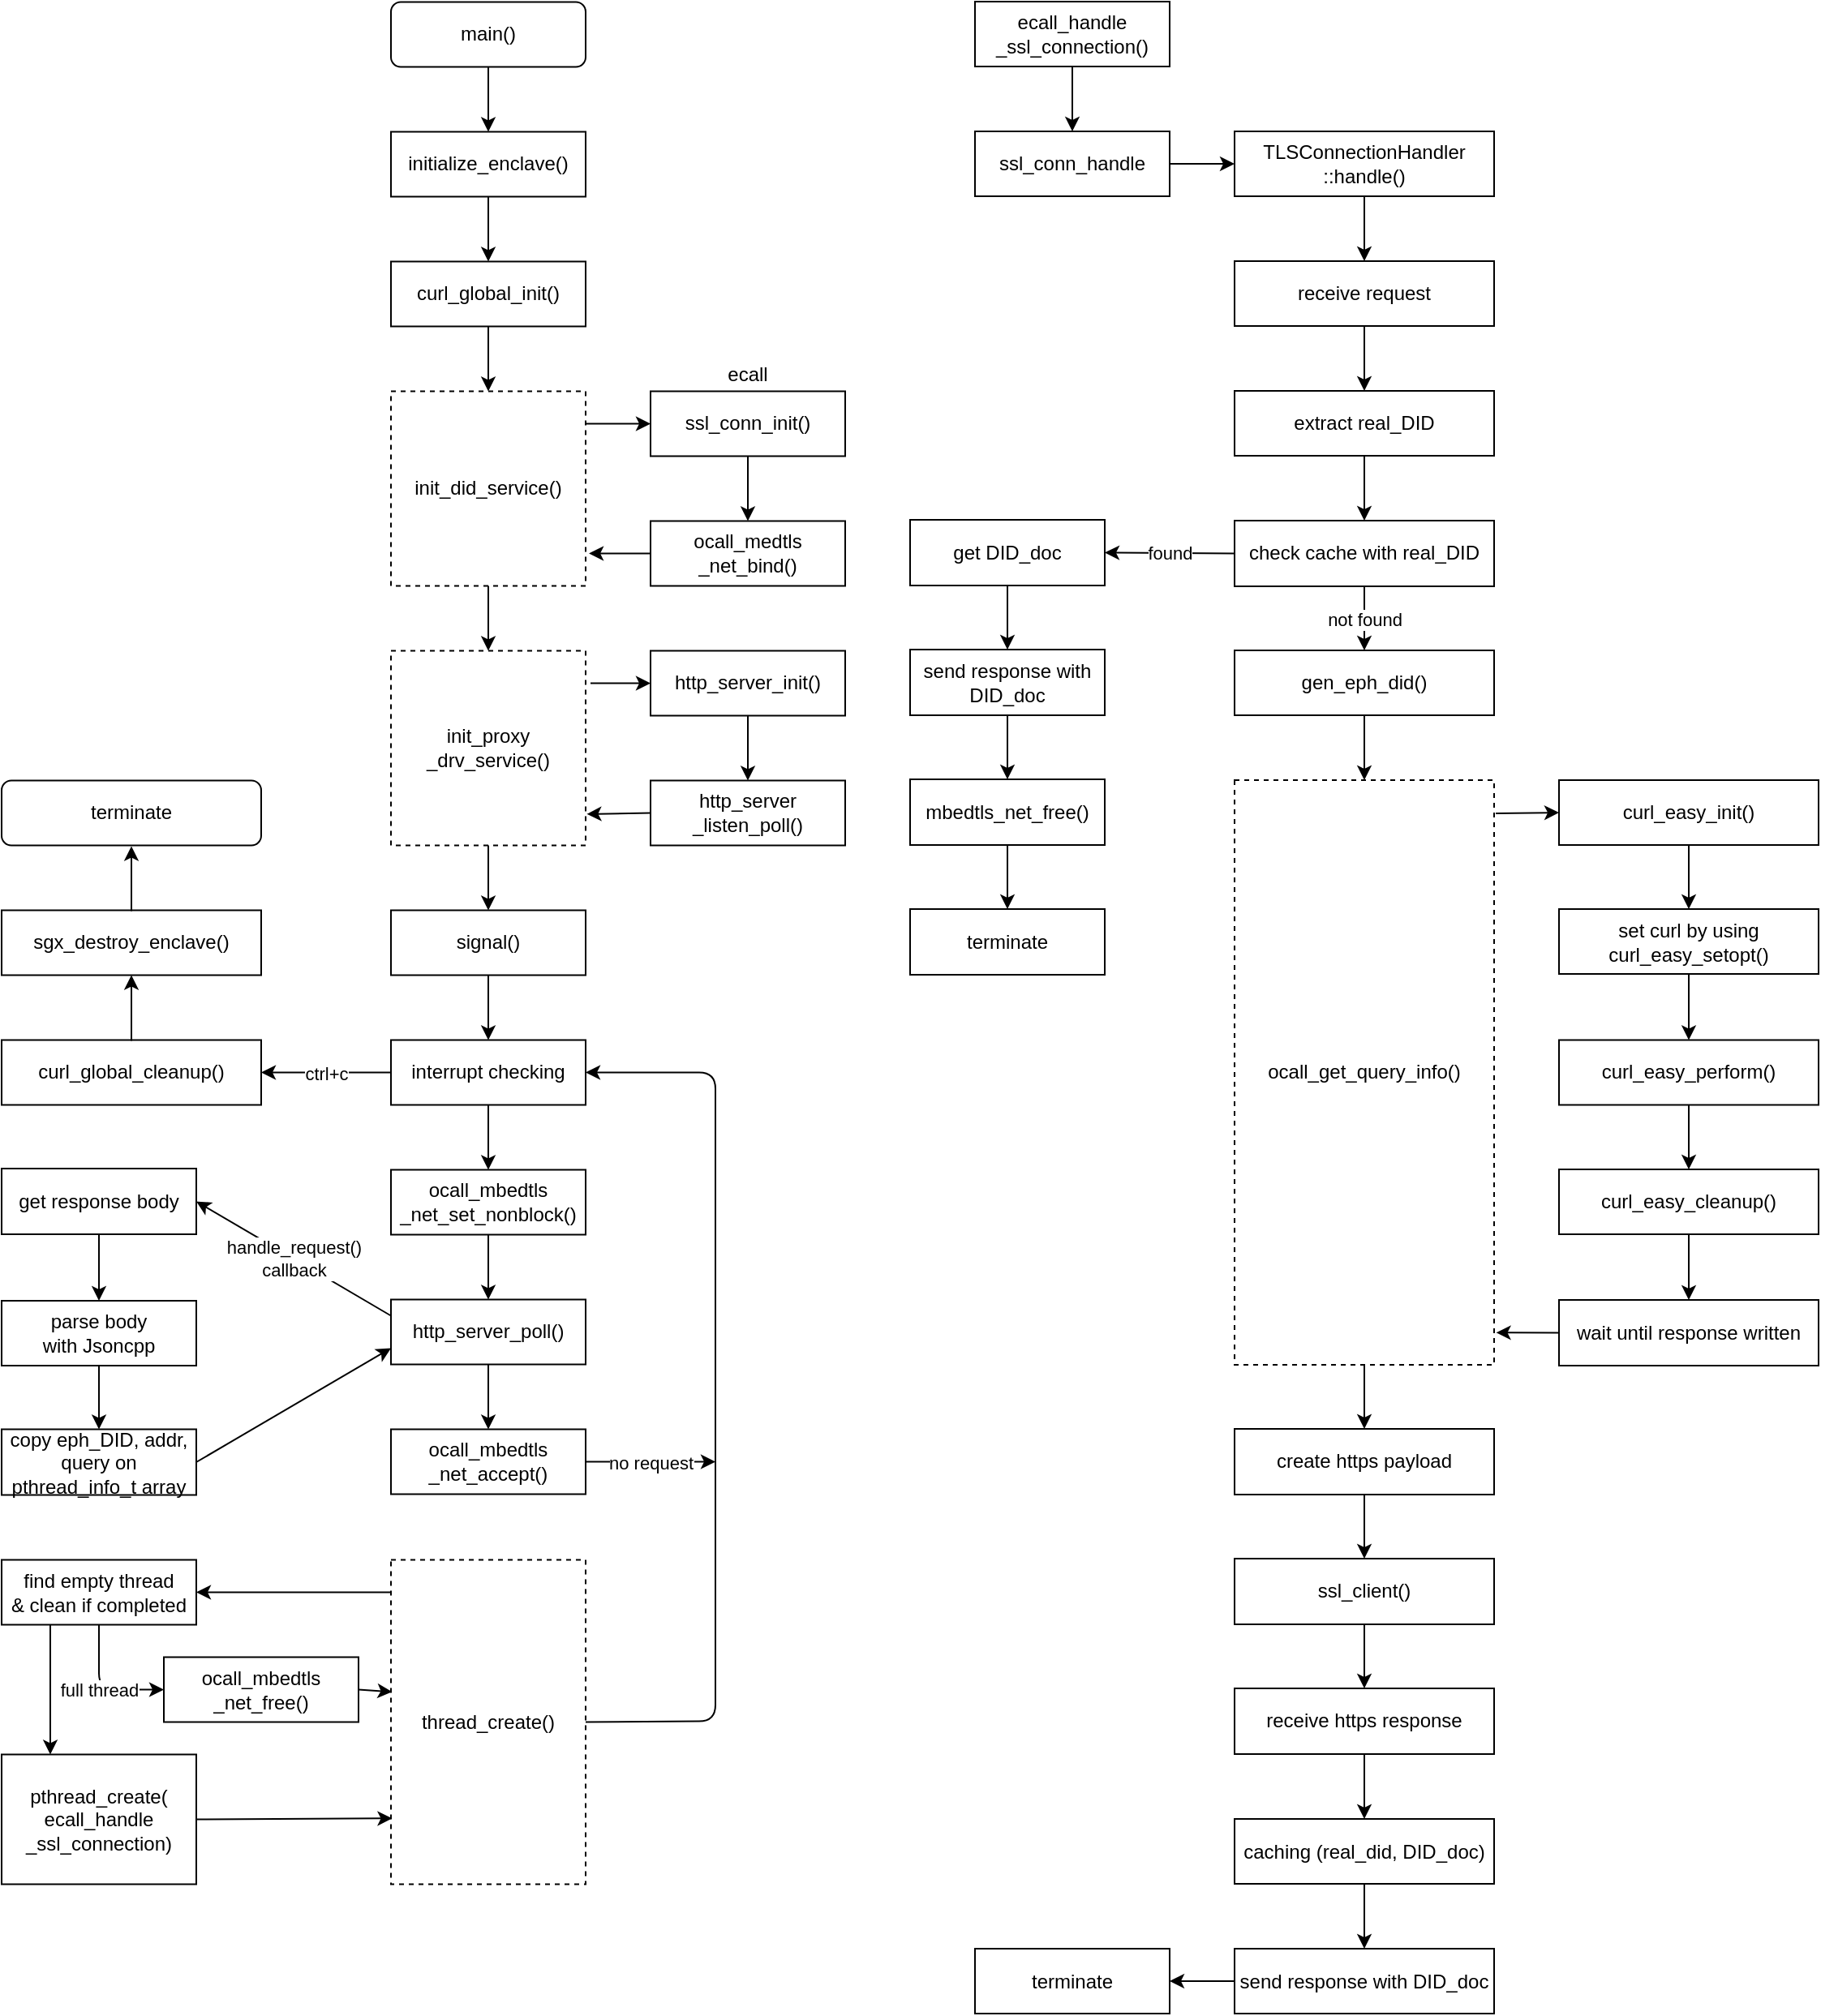 <mxfile version="14.5.3" type="device"><diagram id="iFNQ0Xpr3Aoo8K6BGJwh" name="Page-1"><mxGraphModel dx="2062" dy="1155" grid="1" gridSize="10" guides="1" tooltips="1" connect="1" arrows="1" fold="1" page="1" pageScale="1" pageWidth="2000" pageHeight="2000" math="0" shadow="0"><root><mxCell id="0"/><mxCell id="1" parent="0"/><mxCell id="XzhBy-DGSdKF2orjuRiI-1" value="main()" style="rounded=1;whiteSpace=wrap;html=1;" vertex="1" parent="1"><mxGeometry x="280" y="80.25" width="120" height="40" as="geometry"/></mxCell><mxCell id="XzhBy-DGSdKF2orjuRiI-2" value="initialize_enclave()" style="rounded=0;whiteSpace=wrap;html=1;" vertex="1" parent="1"><mxGeometry x="280" y="160.25" width="120" height="40" as="geometry"/></mxCell><mxCell id="XzhBy-DGSdKF2orjuRiI-3" value="curl_global_init()" style="rounded=0;whiteSpace=wrap;html=1;" vertex="1" parent="1"><mxGeometry x="280" y="240.25" width="120" height="40" as="geometry"/></mxCell><mxCell id="XzhBy-DGSdKF2orjuRiI-4" value="init_did_service()" style="rounded=0;whiteSpace=wrap;html=1;dashed=1;" vertex="1" parent="1"><mxGeometry x="280" y="320.25" width="120" height="120" as="geometry"/></mxCell><mxCell id="XzhBy-DGSdKF2orjuRiI-5" value="init_proxy&lt;br&gt;_drv_service()" style="rounded=0;whiteSpace=wrap;html=1;dashed=1;" vertex="1" parent="1"><mxGeometry x="280" y="480.25" width="120" height="120" as="geometry"/></mxCell><mxCell id="XzhBy-DGSdKF2orjuRiI-6" value="ssl_conn_init()" style="rounded=0;whiteSpace=wrap;html=1;" vertex="1" parent="1"><mxGeometry x="440" y="320.25" width="120" height="40" as="geometry"/></mxCell><mxCell id="XzhBy-DGSdKF2orjuRiI-7" value="ocall_medtls&lt;br&gt;_net_bind()" style="rounded=0;whiteSpace=wrap;html=1;" vertex="1" parent="1"><mxGeometry x="440" y="400.25" width="120" height="40" as="geometry"/></mxCell><mxCell id="XzhBy-DGSdKF2orjuRiI-8" style="edgeStyle=orthogonalEdgeStyle;rounded=0;orthogonalLoop=1;jettySize=auto;html=1;exitX=0.5;exitY=1;exitDx=0;exitDy=0;" edge="1" parent="1" source="XzhBy-DGSdKF2orjuRiI-7" target="XzhBy-DGSdKF2orjuRiI-7"><mxGeometry relative="1" as="geometry"/></mxCell><mxCell id="XzhBy-DGSdKF2orjuRiI-9" value="" style="endArrow=classic;html=1;exitX=0.5;exitY=1;exitDx=0;exitDy=0;entryX=0.5;entryY=0;entryDx=0;entryDy=0;" edge="1" parent="1" source="XzhBy-DGSdKF2orjuRiI-1" target="XzhBy-DGSdKF2orjuRiI-2"><mxGeometry width="50" height="50" relative="1" as="geometry"><mxPoint x="740" y="480.25" as="sourcePoint"/><mxPoint x="790" y="430.25" as="targetPoint"/></mxGeometry></mxCell><mxCell id="XzhBy-DGSdKF2orjuRiI-10" value="" style="endArrow=classic;html=1;exitX=0.5;exitY=1;exitDx=0;exitDy=0;" edge="1" parent="1" source="XzhBy-DGSdKF2orjuRiI-2" target="XzhBy-DGSdKF2orjuRiI-3"><mxGeometry width="50" height="50" relative="1" as="geometry"><mxPoint x="740" y="480.25" as="sourcePoint"/><mxPoint x="790" y="430.25" as="targetPoint"/></mxGeometry></mxCell><mxCell id="XzhBy-DGSdKF2orjuRiI-11" value="" style="endArrow=classic;html=1;exitX=0.5;exitY=1;exitDx=0;exitDy=0;entryX=0.5;entryY=0;entryDx=0;entryDy=0;" edge="1" parent="1" source="XzhBy-DGSdKF2orjuRiI-3" target="XzhBy-DGSdKF2orjuRiI-4"><mxGeometry width="50" height="50" relative="1" as="geometry"><mxPoint x="740" y="480.25" as="sourcePoint"/><mxPoint x="790" y="430.25" as="targetPoint"/></mxGeometry></mxCell><mxCell id="XzhBy-DGSdKF2orjuRiI-12" value="" style="endArrow=classic;html=1;entryX=0;entryY=0.5;entryDx=0;entryDy=0;" edge="1" parent="1" target="XzhBy-DGSdKF2orjuRiI-6"><mxGeometry width="50" height="50" relative="1" as="geometry"><mxPoint x="400" y="340.25" as="sourcePoint"/><mxPoint x="790" y="430.25" as="targetPoint"/></mxGeometry></mxCell><mxCell id="XzhBy-DGSdKF2orjuRiI-13" value="" style="endArrow=classic;html=1;exitX=0.5;exitY=1;exitDx=0;exitDy=0;entryX=0.5;entryY=0;entryDx=0;entryDy=0;" edge="1" parent="1" source="XzhBy-DGSdKF2orjuRiI-6" target="XzhBy-DGSdKF2orjuRiI-7"><mxGeometry width="50" height="50" relative="1" as="geometry"><mxPoint x="700" y="480.25" as="sourcePoint"/><mxPoint x="750" y="430.25" as="targetPoint"/></mxGeometry></mxCell><mxCell id="XzhBy-DGSdKF2orjuRiI-14" value="" style="endArrow=classic;html=1;exitX=0;exitY=0.5;exitDx=0;exitDy=0;entryX=1.017;entryY=0.833;entryDx=0;entryDy=0;entryPerimeter=0;" edge="1" parent="1" source="XzhBy-DGSdKF2orjuRiI-7" target="XzhBy-DGSdKF2orjuRiI-4"><mxGeometry width="50" height="50" relative="1" as="geometry"><mxPoint x="470" y="510.25" as="sourcePoint"/><mxPoint x="420" y="420.25" as="targetPoint"/></mxGeometry></mxCell><mxCell id="XzhBy-DGSdKF2orjuRiI-15" value="" style="endArrow=classic;html=1;exitX=0.5;exitY=1;exitDx=0;exitDy=0;entryX=0.5;entryY=0;entryDx=0;entryDy=0;" edge="1" parent="1" source="XzhBy-DGSdKF2orjuRiI-4" target="XzhBy-DGSdKF2orjuRiI-5"><mxGeometry width="50" height="50" relative="1" as="geometry"><mxPoint x="740" y="480.25" as="sourcePoint"/><mxPoint x="790" y="430.25" as="targetPoint"/></mxGeometry></mxCell><mxCell id="XzhBy-DGSdKF2orjuRiI-16" value="http_server_init()" style="rounded=0;whiteSpace=wrap;html=1;" vertex="1" parent="1"><mxGeometry x="440" y="480.25" width="120" height="40" as="geometry"/></mxCell><mxCell id="XzhBy-DGSdKF2orjuRiI-17" value="http_server&lt;br&gt;_listen_poll()" style="rounded=0;whiteSpace=wrap;html=1;" vertex="1" parent="1"><mxGeometry x="440" y="560.25" width="120" height="40" as="geometry"/></mxCell><mxCell id="XzhBy-DGSdKF2orjuRiI-18" value="" style="endArrow=classic;html=1;entryX=0;entryY=0.5;entryDx=0;entryDy=0;" edge="1" parent="1" target="XzhBy-DGSdKF2orjuRiI-16"><mxGeometry width="50" height="50" relative="1" as="geometry"><mxPoint x="403" y="500.25" as="sourcePoint"/><mxPoint x="790" y="590.25" as="targetPoint"/></mxGeometry></mxCell><mxCell id="XzhBy-DGSdKF2orjuRiI-19" value="" style="endArrow=classic;html=1;exitX=0;exitY=0.5;exitDx=0;exitDy=0;entryX=1.006;entryY=0.839;entryDx=0;entryDy=0;entryPerimeter=0;" edge="1" parent="1" source="XzhBy-DGSdKF2orjuRiI-17" target="XzhBy-DGSdKF2orjuRiI-5"><mxGeometry width="50" height="50" relative="1" as="geometry"><mxPoint x="740" y="640.25" as="sourcePoint"/><mxPoint x="790" y="590.25" as="targetPoint"/></mxGeometry></mxCell><mxCell id="XzhBy-DGSdKF2orjuRiI-20" value="" style="endArrow=classic;html=1;exitX=0.5;exitY=1;exitDx=0;exitDy=0;entryX=0.5;entryY=0;entryDx=0;entryDy=0;" edge="1" parent="1" source="XzhBy-DGSdKF2orjuRiI-16" target="XzhBy-DGSdKF2orjuRiI-17"><mxGeometry width="50" height="50" relative="1" as="geometry"><mxPoint x="700" y="640.25" as="sourcePoint"/><mxPoint x="750" y="590.25" as="targetPoint"/></mxGeometry></mxCell><mxCell id="XzhBy-DGSdKF2orjuRiI-21" value="signal()" style="rounded=0;whiteSpace=wrap;html=1;" vertex="1" parent="1"><mxGeometry x="280" y="640.25" width="120" height="40" as="geometry"/></mxCell><mxCell id="XzhBy-DGSdKF2orjuRiI-22" value="" style="endArrow=classic;html=1;exitX=0.5;exitY=1;exitDx=0;exitDy=0;entryX=0.5;entryY=0;entryDx=0;entryDy=0;" edge="1" parent="1" source="XzhBy-DGSdKF2orjuRiI-5" target="XzhBy-DGSdKF2orjuRiI-21"><mxGeometry width="50" height="50" relative="1" as="geometry"><mxPoint x="740" y="980.25" as="sourcePoint"/><mxPoint x="790" y="930.25" as="targetPoint"/></mxGeometry></mxCell><mxCell id="XzhBy-DGSdKF2orjuRiI-23" value="interrupt checking" style="rounded=0;whiteSpace=wrap;html=1;" vertex="1" parent="1"><mxGeometry x="280" y="720.25" width="120" height="40" as="geometry"/></mxCell><mxCell id="XzhBy-DGSdKF2orjuRiI-24" value="ocall_mbedtls&lt;br&gt;_net_set_nonblock()" style="rounded=0;whiteSpace=wrap;html=1;" vertex="1" parent="1"><mxGeometry x="280" y="800.25" width="120" height="40" as="geometry"/></mxCell><mxCell id="XzhBy-DGSdKF2orjuRiI-25" value="http_server_poll()" style="rounded=0;whiteSpace=wrap;html=1;" vertex="1" parent="1"><mxGeometry x="280" y="880.25" width="120" height="40" as="geometry"/></mxCell><mxCell id="XzhBy-DGSdKF2orjuRiI-26" value="ocall_mbedtls&lt;br&gt;_net_accept()" style="rounded=0;whiteSpace=wrap;html=1;" vertex="1" parent="1"><mxGeometry x="280" y="960.25" width="120" height="40" as="geometry"/></mxCell><mxCell id="XzhBy-DGSdKF2orjuRiI-27" value="thread_create()" style="rounded=0;whiteSpace=wrap;html=1;dashed=1;" vertex="1" parent="1"><mxGeometry x="280" y="1040.75" width="120" height="200" as="geometry"/></mxCell><mxCell id="XzhBy-DGSdKF2orjuRiI-28" value="curl_global_cleanup()" style="rounded=0;whiteSpace=wrap;html=1;" vertex="1" parent="1"><mxGeometry x="40" y="720.25" width="160" height="40" as="geometry"/></mxCell><mxCell id="XzhBy-DGSdKF2orjuRiI-29" value="sgx_destroy_enclave()" style="rounded=0;whiteSpace=wrap;html=1;" vertex="1" parent="1"><mxGeometry x="40" y="640.25" width="160" height="40" as="geometry"/></mxCell><mxCell id="XzhBy-DGSdKF2orjuRiI-31" value="terminate" style="rounded=1;whiteSpace=wrap;html=1;" vertex="1" parent="1"><mxGeometry x="40" y="560.25" width="160" height="40" as="geometry"/></mxCell><mxCell id="XzhBy-DGSdKF2orjuRiI-33" value="" style="endArrow=classic;html=1;" edge="1" parent="1" target="XzhBy-DGSdKF2orjuRiI-29"><mxGeometry width="50" height="50" relative="1" as="geometry"><mxPoint x="120" y="720.75" as="sourcePoint"/><mxPoint x="630" y="660.25" as="targetPoint"/></mxGeometry></mxCell><mxCell id="XzhBy-DGSdKF2orjuRiI-34" value="" style="endArrow=classic;html=1;" edge="1" parent="1"><mxGeometry width="50" height="50" relative="1" as="geometry"><mxPoint x="120" y="640.75" as="sourcePoint"/><mxPoint x="120" y="600.75" as="targetPoint"/></mxGeometry></mxCell><mxCell id="XzhBy-DGSdKF2orjuRiI-36" value="" style="endArrow=classic;html=1;exitX=0.5;exitY=1;exitDx=0;exitDy=0;entryX=0.5;entryY=0;entryDx=0;entryDy=0;" edge="1" parent="1" source="XzhBy-DGSdKF2orjuRiI-21" target="XzhBy-DGSdKF2orjuRiI-23"><mxGeometry width="50" height="50" relative="1" as="geometry"><mxPoint x="620" y="790.25" as="sourcePoint"/><mxPoint x="670" y="740.25" as="targetPoint"/></mxGeometry></mxCell><mxCell id="XzhBy-DGSdKF2orjuRiI-38" value="" style="endArrow=classic;html=1;exitX=0.5;exitY=1;exitDx=0;exitDy=0;entryX=0.5;entryY=0;entryDx=0;entryDy=0;" edge="1" parent="1" source="XzhBy-DGSdKF2orjuRiI-23" target="XzhBy-DGSdKF2orjuRiI-24"><mxGeometry width="50" height="50" relative="1" as="geometry"><mxPoint x="580" y="730.25" as="sourcePoint"/><mxPoint x="630" y="680.25" as="targetPoint"/></mxGeometry></mxCell><mxCell id="XzhBy-DGSdKF2orjuRiI-39" value="" style="endArrow=classic;html=1;exitX=0.5;exitY=1;exitDx=0;exitDy=0;" edge="1" parent="1" source="XzhBy-DGSdKF2orjuRiI-24" target="XzhBy-DGSdKF2orjuRiI-25"><mxGeometry width="50" height="50" relative="1" as="geometry"><mxPoint x="580" y="730.25" as="sourcePoint"/><mxPoint x="630" y="680.25" as="targetPoint"/></mxGeometry></mxCell><mxCell id="XzhBy-DGSdKF2orjuRiI-40" value="" style="endArrow=classic;html=1;exitX=0.5;exitY=1;exitDx=0;exitDy=0;" edge="1" parent="1" source="XzhBy-DGSdKF2orjuRiI-25" target="XzhBy-DGSdKF2orjuRiI-26"><mxGeometry width="50" height="50" relative="1" as="geometry"><mxPoint x="580" y="730.25" as="sourcePoint"/><mxPoint x="630" y="680.25" as="targetPoint"/></mxGeometry></mxCell><mxCell id="XzhBy-DGSdKF2orjuRiI-60" value="" style="endArrow=classic;html=1;exitX=0;exitY=0.5;exitDx=0;exitDy=0;entryX=1;entryY=0.5;entryDx=0;entryDy=0;" edge="1" parent="1" source="XzhBy-DGSdKF2orjuRiI-23" target="XzhBy-DGSdKF2orjuRiI-28"><mxGeometry relative="1" as="geometry"><mxPoint x="560" y="700.25" as="sourcePoint"/><mxPoint x="660" y="700.25" as="targetPoint"/></mxGeometry></mxCell><mxCell id="XzhBy-DGSdKF2orjuRiI-61" value="ctrl+c" style="edgeLabel;resizable=0;html=1;align=center;verticalAlign=middle;" connectable="0" vertex="1" parent="XzhBy-DGSdKF2orjuRiI-60"><mxGeometry relative="1" as="geometry"/></mxCell><mxCell id="XzhBy-DGSdKF2orjuRiI-66" value="s" style="endArrow=classic;html=1;exitX=1;exitY=0.5;exitDx=0;exitDy=0;" edge="1" parent="1" source="XzhBy-DGSdKF2orjuRiI-26"><mxGeometry relative="1" as="geometry"><mxPoint x="420" y="990.25" as="sourcePoint"/><mxPoint x="480" y="980.25" as="targetPoint"/><Array as="points"><mxPoint x="440" y="980.25"/></Array></mxGeometry></mxCell><mxCell id="XzhBy-DGSdKF2orjuRiI-67" value="no request" style="edgeLabel;resizable=0;html=1;align=center;verticalAlign=middle;" connectable="0" vertex="1" parent="XzhBy-DGSdKF2orjuRiI-66"><mxGeometry relative="1" as="geometry"/></mxCell><mxCell id="XzhBy-DGSdKF2orjuRiI-70" value="find empty thread&lt;br&gt;&amp;amp; clean if completed" style="rounded=0;whiteSpace=wrap;html=1;" vertex="1" parent="1"><mxGeometry x="40" y="1040.75" width="120" height="40" as="geometry"/></mxCell><mxCell id="XzhBy-DGSdKF2orjuRiI-72" value="pthread_create(&lt;br&gt;ecall_handle&lt;br&gt;_ssl_connection)" style="rounded=0;whiteSpace=wrap;html=1;" vertex="1" parent="1"><mxGeometry x="40" y="1160.75" width="120" height="80" as="geometry"/></mxCell><mxCell id="XzhBy-DGSdKF2orjuRiI-73" value="" style="endArrow=classic;html=1;exitX=1;exitY=0.5;exitDx=0;exitDy=0;entryX=0.006;entryY=0.797;entryDx=0;entryDy=0;entryPerimeter=0;" edge="1" parent="1" source="XzhBy-DGSdKF2orjuRiI-72" target="XzhBy-DGSdKF2orjuRiI-27"><mxGeometry width="50" height="50" relative="1" as="geometry"><mxPoint x="580" y="1080.75" as="sourcePoint"/><mxPoint x="280" y="1200.75" as="targetPoint"/></mxGeometry></mxCell><mxCell id="XzhBy-DGSdKF2orjuRiI-74" value="" style="endArrow=classic;html=1;entryX=0.25;entryY=0;entryDx=0;entryDy=0;exitX=0.25;exitY=1;exitDx=0;exitDy=0;" edge="1" parent="1" source="XzhBy-DGSdKF2orjuRiI-70" target="XzhBy-DGSdKF2orjuRiI-72"><mxGeometry width="50" height="50" relative="1" as="geometry"><mxPoint x="78" y="1100.75" as="sourcePoint"/><mxPoint x="70" y="1110.75" as="targetPoint"/></mxGeometry></mxCell><mxCell id="XzhBy-DGSdKF2orjuRiI-77" style="edgeStyle=orthogonalEdgeStyle;rounded=0;orthogonalLoop=1;jettySize=auto;html=1;exitX=0.5;exitY=1;exitDx=0;exitDy=0;" edge="1" parent="1" source="XzhBy-DGSdKF2orjuRiI-27" target="XzhBy-DGSdKF2orjuRiI-27"><mxGeometry relative="1" as="geometry"/></mxCell><mxCell id="XzhBy-DGSdKF2orjuRiI-78" value="" style="endArrow=classic;html=1;exitX=0;exitY=0.1;exitDx=0;exitDy=0;exitPerimeter=0;entryX=1;entryY=0.5;entryDx=0;entryDy=0;" edge="1" parent="1" source="XzhBy-DGSdKF2orjuRiI-27" target="XzhBy-DGSdKF2orjuRiI-70"><mxGeometry width="50" height="50" relative="1" as="geometry"><mxPoint x="650" y="1030.75" as="sourcePoint"/><mxPoint x="700" y="980.75" as="targetPoint"/></mxGeometry></mxCell><mxCell id="XzhBy-DGSdKF2orjuRiI-81" value="ocall_mbedtls&lt;br&gt;_net_free()" style="rounded=0;whiteSpace=wrap;html=1;" vertex="1" parent="1"><mxGeometry x="140" y="1100.75" width="120" height="40" as="geometry"/></mxCell><mxCell id="XzhBy-DGSdKF2orjuRiI-82" value="" style="endArrow=classic;html=1;exitX=1;exitY=0.5;exitDx=0;exitDy=0;entryX=0.006;entryY=0.407;entryDx=0;entryDy=0;entryPerimeter=0;" edge="1" parent="1" source="XzhBy-DGSdKF2orjuRiI-81" target="XzhBy-DGSdKF2orjuRiI-27"><mxGeometry width="50" height="50" relative="1" as="geometry"><mxPoint x="650" y="1020.75" as="sourcePoint"/><mxPoint x="700" y="970.75" as="targetPoint"/></mxGeometry></mxCell><mxCell id="XzhBy-DGSdKF2orjuRiI-83" value="" style="endArrow=classic;html=1;exitX=0.5;exitY=1;exitDx=0;exitDy=0;entryX=0;entryY=0.5;entryDx=0;entryDy=0;" edge="1" parent="1" source="XzhBy-DGSdKF2orjuRiI-70" target="XzhBy-DGSdKF2orjuRiI-81"><mxGeometry relative="1" as="geometry"><mxPoint x="630" y="990.75" as="sourcePoint"/><mxPoint x="730" y="990.75" as="targetPoint"/><Array as="points"><mxPoint x="100" y="1120.75"/></Array></mxGeometry></mxCell><mxCell id="XzhBy-DGSdKF2orjuRiI-84" value="full thread" style="edgeLabel;resizable=0;html=1;align=center;verticalAlign=middle;" connectable="0" vertex="1" parent="XzhBy-DGSdKF2orjuRiI-83"><mxGeometry relative="1" as="geometry"/></mxCell><mxCell id="XzhBy-DGSdKF2orjuRiI-85" value="" style="endArrow=classic;html=1;exitX=1;exitY=0.5;exitDx=0;exitDy=0;entryX=1;entryY=0.5;entryDx=0;entryDy=0;" edge="1" parent="1" source="XzhBy-DGSdKF2orjuRiI-27" target="XzhBy-DGSdKF2orjuRiI-23"><mxGeometry width="50" height="50" relative="1" as="geometry"><mxPoint x="650" y="850.25" as="sourcePoint"/><mxPoint x="490" y="800.25" as="targetPoint"/><Array as="points"><mxPoint x="480" y="1140.25"/><mxPoint x="480" y="740.25"/></Array></mxGeometry></mxCell><mxCell id="XzhBy-DGSdKF2orjuRiI-86" value="ecall_handle&lt;br&gt;_ssl_connection()" style="rounded=0;whiteSpace=wrap;html=1;" vertex="1" parent="1"><mxGeometry x="640" y="80" width="120" height="40" as="geometry"/></mxCell><mxCell id="XzhBy-DGSdKF2orjuRiI-87" value="ssl_conn_handle" style="rounded=0;whiteSpace=wrap;html=1;" vertex="1" parent="1"><mxGeometry x="640" y="160" width="120" height="40" as="geometry"/></mxCell><mxCell id="XzhBy-DGSdKF2orjuRiI-88" value="ecall" style="text;html=1;strokeColor=none;fillColor=none;align=center;verticalAlign=middle;whiteSpace=wrap;rounded=0;" vertex="1" parent="1"><mxGeometry x="480" y="300.25" width="40" height="20" as="geometry"/></mxCell><mxCell id="XzhBy-DGSdKF2orjuRiI-89" value="TLSConnectionHandler&lt;br&gt;::handle()" style="rounded=0;whiteSpace=wrap;html=1;" vertex="1" parent="1"><mxGeometry x="800" y="160" width="160" height="40" as="geometry"/></mxCell><mxCell id="XzhBy-DGSdKF2orjuRiI-90" value="" style="endArrow=classic;html=1;entryX=0;entryY=0.5;entryDx=0;entryDy=0;exitX=1;exitY=0.5;exitDx=0;exitDy=0;" edge="1" parent="1" source="XzhBy-DGSdKF2orjuRiI-87" target="XzhBy-DGSdKF2orjuRiI-89"><mxGeometry width="50" height="50" relative="1" as="geometry"><mxPoint x="650" y="500" as="sourcePoint"/><mxPoint x="700" y="450" as="targetPoint"/></mxGeometry></mxCell><mxCell id="XzhBy-DGSdKF2orjuRiI-91" value="" style="endArrow=classic;html=1;entryX=0.5;entryY=0;entryDx=0;entryDy=0;exitX=0.5;exitY=1;exitDx=0;exitDy=0;" edge="1" parent="1" source="XzhBy-DGSdKF2orjuRiI-86" target="XzhBy-DGSdKF2orjuRiI-87"><mxGeometry width="50" height="50" relative="1" as="geometry"><mxPoint x="650" y="500" as="sourcePoint"/><mxPoint x="700" y="450" as="targetPoint"/></mxGeometry></mxCell><mxCell id="XzhBy-DGSdKF2orjuRiI-92" value="receive request" style="rounded=0;whiteSpace=wrap;html=1;" vertex="1" parent="1"><mxGeometry x="800" y="240" width="160" height="40" as="geometry"/></mxCell><mxCell id="XzhBy-DGSdKF2orjuRiI-93" value="extract real_DID" style="rounded=0;whiteSpace=wrap;html=1;" vertex="1" parent="1"><mxGeometry x="800" y="320" width="160" height="40" as="geometry"/></mxCell><mxCell id="XzhBy-DGSdKF2orjuRiI-94" value="gen_eph_did()" style="rounded=0;whiteSpace=wrap;html=1;" vertex="1" parent="1"><mxGeometry x="800" y="480" width="160" height="40" as="geometry"/></mxCell><mxCell id="XzhBy-DGSdKF2orjuRiI-95" value="ocall_get_query_info()" style="rounded=0;whiteSpace=wrap;html=1;dashed=1;" vertex="1" parent="1"><mxGeometry x="800" y="560" width="160" height="360.5" as="geometry"/></mxCell><mxCell id="XzhBy-DGSdKF2orjuRiI-97" value="" style="endArrow=classic;html=1;entryX=0.5;entryY=0;entryDx=0;entryDy=0;exitX=0.5;exitY=1;exitDx=0;exitDy=0;" edge="1" parent="1" source="XzhBy-DGSdKF2orjuRiI-94" target="XzhBy-DGSdKF2orjuRiI-95"><mxGeometry width="50" height="50" relative="1" as="geometry"><mxPoint x="650" y="580" as="sourcePoint"/><mxPoint x="700" y="530" as="targetPoint"/></mxGeometry></mxCell><mxCell id="XzhBy-DGSdKF2orjuRiI-98" value="" style="endArrow=classic;html=1;entryX=0.5;entryY=0;entryDx=0;entryDy=0;exitX=0.5;exitY=1;exitDx=0;exitDy=0;" edge="1" parent="1" source="XzhBy-DGSdKF2orjuRiI-89" target="XzhBy-DGSdKF2orjuRiI-92"><mxGeometry width="50" height="50" relative="1" as="geometry"><mxPoint x="650" y="500" as="sourcePoint"/><mxPoint x="700" y="450" as="targetPoint"/></mxGeometry></mxCell><mxCell id="XzhBy-DGSdKF2orjuRiI-99" value="" style="endArrow=classic;html=1;entryX=0.5;entryY=0;entryDx=0;entryDy=0;exitX=0.5;exitY=1;exitDx=0;exitDy=0;" edge="1" parent="1" source="XzhBy-DGSdKF2orjuRiI-92" target="XzhBy-DGSdKF2orjuRiI-93"><mxGeometry width="50" height="50" relative="1" as="geometry"><mxPoint x="650" y="500" as="sourcePoint"/><mxPoint x="700" y="450" as="targetPoint"/></mxGeometry></mxCell><mxCell id="XzhBy-DGSdKF2orjuRiI-100" value="curl_easy_init()" style="rounded=0;whiteSpace=wrap;html=1;" vertex="1" parent="1"><mxGeometry x="1000" y="560" width="160" height="40" as="geometry"/></mxCell><mxCell id="XzhBy-DGSdKF2orjuRiI-101" value="set curl by using&lt;br&gt;curl_easy_setopt()" style="rounded=0;whiteSpace=wrap;html=1;" vertex="1" parent="1"><mxGeometry x="1000" y="639.5" width="160" height="40" as="geometry"/></mxCell><mxCell id="XzhBy-DGSdKF2orjuRiI-102" value="curl_easy_perform()" style="rounded=0;whiteSpace=wrap;html=1;" vertex="1" parent="1"><mxGeometry x="1000" y="720.25" width="160" height="40" as="geometry"/></mxCell><mxCell id="XzhBy-DGSdKF2orjuRiI-103" value="curl_easy_cleanup()" style="rounded=0;whiteSpace=wrap;html=1;" vertex="1" parent="1"><mxGeometry x="1000" y="800" width="160" height="40" as="geometry"/></mxCell><mxCell id="XzhBy-DGSdKF2orjuRiI-105" value="" style="endArrow=classic;html=1;exitX=0.5;exitY=1;exitDx=0;exitDy=0;entryX=0.5;entryY=0;entryDx=0;entryDy=0;" edge="1" parent="1" source="XzhBy-DGSdKF2orjuRiI-102" target="XzhBy-DGSdKF2orjuRiI-103"><mxGeometry width="50" height="50" relative="1" as="geometry"><mxPoint x="1080" y="760" as="sourcePoint"/><mxPoint x="1080" y="800" as="targetPoint"/></mxGeometry></mxCell><mxCell id="XzhBy-DGSdKF2orjuRiI-106" value="" style="endArrow=classic;html=1;entryX=0;entryY=0.5;entryDx=0;entryDy=0;" edge="1" parent="1" target="XzhBy-DGSdKF2orjuRiI-100"><mxGeometry width="50" height="50" relative="1" as="geometry"><mxPoint x="961" y="580.5" as="sourcePoint"/><mxPoint x="1000" y="580" as="targetPoint"/></mxGeometry></mxCell><mxCell id="XzhBy-DGSdKF2orjuRiI-107" value="" style="endArrow=classic;html=1;entryX=0.5;entryY=0;entryDx=0;entryDy=0;exitX=0.5;exitY=1;exitDx=0;exitDy=0;" edge="1" parent="1" target="XzhBy-DGSdKF2orjuRiI-101"><mxGeometry width="50" height="50" relative="1" as="geometry"><mxPoint x="1080" y="600" as="sourcePoint"/><mxPoint x="1080" y="640" as="targetPoint"/></mxGeometry></mxCell><mxCell id="XzhBy-DGSdKF2orjuRiI-108" value="" style="endArrow=classic;html=1;exitX=0;exitY=0.5;exitDx=0;exitDy=0;entryX=1.008;entryY=0.945;entryDx=0;entryDy=0;entryPerimeter=0;" edge="1" parent="1" source="XzhBy-DGSdKF2orjuRiI-130" target="XzhBy-DGSdKF2orjuRiI-95"><mxGeometry width="50" height="50" relative="1" as="geometry"><mxPoint x="1000" y="900.25" as="sourcePoint"/><mxPoint x="990" y="950.5" as="targetPoint"/></mxGeometry></mxCell><mxCell id="XzhBy-DGSdKF2orjuRiI-110" value="" style="endArrow=classic;html=1;exitX=0.5;exitY=1;exitDx=0;exitDy=0;entryX=0.5;entryY=0;entryDx=0;entryDy=0;" edge="1" parent="1" source="XzhBy-DGSdKF2orjuRiI-103" target="XzhBy-DGSdKF2orjuRiI-130"><mxGeometry width="50" height="50" relative="1" as="geometry"><mxPoint x="1080" y="840" as="sourcePoint"/><mxPoint x="1080" y="880" as="targetPoint"/></mxGeometry></mxCell><mxCell id="XzhBy-DGSdKF2orjuRiI-113" value="" style="endArrow=classic;html=1;exitX=0.5;exitY=1;exitDx=0;exitDy=0;entryX=0.5;entryY=0;entryDx=0;entryDy=0;" edge="1" parent="1" source="XzhBy-DGSdKF2orjuRiI-95" target="XzhBy-DGSdKF2orjuRiI-114"><mxGeometry width="50" height="50" relative="1" as="geometry"><mxPoint x="860" y="930.5" as="sourcePoint"/><mxPoint x="850" y="940.5" as="targetPoint"/></mxGeometry></mxCell><mxCell id="XzhBy-DGSdKF2orjuRiI-114" value="create https payload" style="rounded=0;whiteSpace=wrap;html=1;" vertex="1" parent="1"><mxGeometry x="800" y="960" width="160" height="40.5" as="geometry"/></mxCell><mxCell id="XzhBy-DGSdKF2orjuRiI-115" value="ssl_client()" style="rounded=0;whiteSpace=wrap;html=1;" vertex="1" parent="1"><mxGeometry x="800" y="1040" width="160" height="40.5" as="geometry"/></mxCell><mxCell id="XzhBy-DGSdKF2orjuRiI-116" value="" style="endArrow=classic;html=1;entryX=0.5;entryY=0;entryDx=0;entryDy=0;exitX=0.5;exitY=1;exitDx=0;exitDy=0;" edge="1" parent="1" source="XzhBy-DGSdKF2orjuRiI-114" target="XzhBy-DGSdKF2orjuRiI-115"><mxGeometry width="50" height="50" relative="1" as="geometry"><mxPoint x="810" y="1070.5" as="sourcePoint"/><mxPoint x="860" y="1020.5" as="targetPoint"/></mxGeometry></mxCell><mxCell id="XzhBy-DGSdKF2orjuRiI-117" value="receive https response" style="rounded=0;whiteSpace=wrap;html=1;" vertex="1" parent="1"><mxGeometry x="800" y="1120" width="160" height="40.5" as="geometry"/></mxCell><mxCell id="XzhBy-DGSdKF2orjuRiI-118" value="caching (real_did, DID_doc)" style="rounded=0;whiteSpace=wrap;html=1;" vertex="1" parent="1"><mxGeometry x="800" y="1200.5" width="160" height="40" as="geometry"/></mxCell><mxCell id="XzhBy-DGSdKF2orjuRiI-119" value="send response with DID_doc" style="rounded=0;whiteSpace=wrap;html=1;" vertex="1" parent="1"><mxGeometry x="800" y="1280.5" width="160" height="40" as="geometry"/></mxCell><mxCell id="XzhBy-DGSdKF2orjuRiI-120" value="" style="endArrow=classic;html=1;entryX=0.5;entryY=0;entryDx=0;entryDy=0;exitX=0.5;exitY=1;exitDx=0;exitDy=0;" edge="1" parent="1" source="XzhBy-DGSdKF2orjuRiI-118" target="XzhBy-DGSdKF2orjuRiI-119"><mxGeometry width="50" height="50" relative="1" as="geometry"><mxPoint x="810" y="1070.5" as="sourcePoint"/><mxPoint x="860" y="1020.5" as="targetPoint"/></mxGeometry></mxCell><mxCell id="XzhBy-DGSdKF2orjuRiI-121" value="" style="endArrow=classic;html=1;entryX=0.5;entryY=0;entryDx=0;entryDy=0;exitX=0.5;exitY=1;exitDx=0;exitDy=0;" edge="1" parent="1" source="XzhBy-DGSdKF2orjuRiI-117" target="XzhBy-DGSdKF2orjuRiI-118"><mxGeometry width="50" height="50" relative="1" as="geometry"><mxPoint x="810" y="1070.5" as="sourcePoint"/><mxPoint x="860" y="1020.5" as="targetPoint"/></mxGeometry></mxCell><mxCell id="XzhBy-DGSdKF2orjuRiI-122" value="" style="endArrow=classic;html=1;entryX=0.5;entryY=0;entryDx=0;entryDy=0;exitX=0.5;exitY=1;exitDx=0;exitDy=0;" edge="1" parent="1" source="XzhBy-DGSdKF2orjuRiI-115" target="XzhBy-DGSdKF2orjuRiI-117"><mxGeometry width="50" height="50" relative="1" as="geometry"><mxPoint x="810" y="1070.5" as="sourcePoint"/><mxPoint x="860" y="1020.5" as="targetPoint"/></mxGeometry></mxCell><mxCell id="XzhBy-DGSdKF2orjuRiI-124" value="copy eph_DID, addr, query on&lt;br&gt;pthread_info_t array" style="rounded=0;whiteSpace=wrap;html=1;" vertex="1" parent="1"><mxGeometry x="40" y="960.25" width="120" height="40.5" as="geometry"/></mxCell><mxCell id="XzhBy-DGSdKF2orjuRiI-125" value="get response body" style="rounded=0;whiteSpace=wrap;html=1;" vertex="1" parent="1"><mxGeometry x="40" y="799.5" width="120" height="40.5" as="geometry"/></mxCell><mxCell id="XzhBy-DGSdKF2orjuRiI-128" value="" style="endArrow=classic;html=1;exitX=0.5;exitY=1;exitDx=0;exitDy=0;entryX=0.5;entryY=0;entryDx=0;entryDy=0;" edge="1" parent="1" source="XzhBy-DGSdKF2orjuRiI-125" target="XzhBy-DGSdKF2orjuRiI-152"><mxGeometry width="50" height="50" relative="1" as="geometry"><mxPoint x="-70" y="821.25" as="sourcePoint"/><mxPoint x="120" y="860" as="targetPoint"/></mxGeometry></mxCell><mxCell id="XzhBy-DGSdKF2orjuRiI-129" value="" style="endArrow=classic;html=1;entryX=0;entryY=0.75;entryDx=0;entryDy=0;exitX=1;exitY=0.5;exitDx=0;exitDy=0;" edge="1" parent="1" source="XzhBy-DGSdKF2orjuRiI-124" target="XzhBy-DGSdKF2orjuRiI-25"><mxGeometry width="50" height="50" relative="1" as="geometry"><mxPoint x="-30" y="820.75" as="sourcePoint"/><mxPoint x="20" y="770.75" as="targetPoint"/></mxGeometry></mxCell><mxCell id="XzhBy-DGSdKF2orjuRiI-130" value="wait until response written" style="rounded=0;whiteSpace=wrap;html=1;" vertex="1" parent="1"><mxGeometry x="1000" y="880.5" width="160" height="40.5" as="geometry"/></mxCell><mxCell id="XzhBy-DGSdKF2orjuRiI-132" value="check cache with real_DID" style="rounded=0;whiteSpace=wrap;html=1;" vertex="1" parent="1"><mxGeometry x="800" y="400" width="160" height="40.5" as="geometry"/></mxCell><mxCell id="XzhBy-DGSdKF2orjuRiI-133" value="" style="endArrow=classic;html=1;entryX=0.5;entryY=0;entryDx=0;entryDy=0;exitX=0.5;exitY=1;exitDx=0;exitDy=0;" edge="1" parent="1" source="XzhBy-DGSdKF2orjuRiI-93" target="XzhBy-DGSdKF2orjuRiI-132"><mxGeometry width="50" height="50" relative="1" as="geometry"><mxPoint x="1290" y="660.5" as="sourcePoint"/><mxPoint x="1340" y="610.5" as="targetPoint"/></mxGeometry></mxCell><mxCell id="XzhBy-DGSdKF2orjuRiI-134" value="get DID_doc" style="rounded=0;whiteSpace=wrap;html=1;" vertex="1" parent="1"><mxGeometry x="600" y="399.5" width="120" height="40.5" as="geometry"/></mxCell><mxCell id="XzhBy-DGSdKF2orjuRiI-135" value="send response with DID_doc" style="rounded=0;whiteSpace=wrap;html=1;" vertex="1" parent="1"><mxGeometry x="600" y="479.5" width="120" height="40.5" as="geometry"/></mxCell><mxCell id="XzhBy-DGSdKF2orjuRiI-136" value="mbedtls_net_free()" style="rounded=0;whiteSpace=wrap;html=1;" vertex="1" parent="1"><mxGeometry x="600" y="559.5" width="120" height="40.5" as="geometry"/></mxCell><mxCell id="XzhBy-DGSdKF2orjuRiI-137" value="terminate" style="rounded=0;whiteSpace=wrap;html=1;" vertex="1" parent="1"><mxGeometry x="600" y="639.5" width="120" height="40.5" as="geometry"/></mxCell><mxCell id="XzhBy-DGSdKF2orjuRiI-138" value="terminate" style="rounded=0;whiteSpace=wrap;html=1;" vertex="1" parent="1"><mxGeometry x="640" y="1280.5" width="120" height="40" as="geometry"/></mxCell><mxCell id="XzhBy-DGSdKF2orjuRiI-139" value="" style="endArrow=classic;html=1;exitX=0;exitY=0.5;exitDx=0;exitDy=0;entryX=1;entryY=0.5;entryDx=0;entryDy=0;" edge="1" parent="1" source="XzhBy-DGSdKF2orjuRiI-119" target="XzhBy-DGSdKF2orjuRiI-138"><mxGeometry width="50" height="50" relative="1" as="geometry"><mxPoint x="1290" y="990.5" as="sourcePoint"/><mxPoint x="1340" y="940.5" as="targetPoint"/></mxGeometry></mxCell><mxCell id="XzhBy-DGSdKF2orjuRiI-140" value="" style="endArrow=classic;html=1;exitX=0.5;exitY=1;exitDx=0;exitDy=0;entryX=0.5;entryY=0;entryDx=0;entryDy=0;" edge="1" parent="1" source="XzhBy-DGSdKF2orjuRiI-136" target="XzhBy-DGSdKF2orjuRiI-137"><mxGeometry width="50" height="50" relative="1" as="geometry"><mxPoint x="1290" y="820" as="sourcePoint"/><mxPoint x="1340" y="770" as="targetPoint"/></mxGeometry></mxCell><mxCell id="XzhBy-DGSdKF2orjuRiI-141" value="" style="endArrow=classic;html=1;exitX=0.5;exitY=1;exitDx=0;exitDy=0;entryX=0.5;entryY=0;entryDx=0;entryDy=0;" edge="1" parent="1" source="XzhBy-DGSdKF2orjuRiI-134" target="XzhBy-DGSdKF2orjuRiI-135"><mxGeometry width="50" height="50" relative="1" as="geometry"><mxPoint x="1290" y="820" as="sourcePoint"/><mxPoint x="1340" y="770" as="targetPoint"/></mxGeometry></mxCell><mxCell id="XzhBy-DGSdKF2orjuRiI-142" value="" style="endArrow=classic;html=1;exitX=0.5;exitY=1;exitDx=0;exitDy=0;entryX=0.5;entryY=0;entryDx=0;entryDy=0;" edge="1" parent="1" source="XzhBy-DGSdKF2orjuRiI-135" target="XzhBy-DGSdKF2orjuRiI-136"><mxGeometry width="50" height="50" relative="1" as="geometry"><mxPoint x="1290" y="820" as="sourcePoint"/><mxPoint x="1340" y="770" as="targetPoint"/></mxGeometry></mxCell><mxCell id="XzhBy-DGSdKF2orjuRiI-144" value="f" style="endArrow=classic;html=1;exitX=0;exitY=0.5;exitDx=0;exitDy=0;entryX=1;entryY=0.5;entryDx=0;entryDy=0;" edge="1" parent="1" source="XzhBy-DGSdKF2orjuRiI-132" target="XzhBy-DGSdKF2orjuRiI-134"><mxGeometry relative="1" as="geometry"><mxPoint x="1260" y="800.5" as="sourcePoint"/><mxPoint x="1360" y="800.5" as="targetPoint"/></mxGeometry></mxCell><mxCell id="XzhBy-DGSdKF2orjuRiI-145" value="found" style="edgeLabel;resizable=0;html=1;align=center;verticalAlign=middle;" connectable="0" vertex="1" parent="XzhBy-DGSdKF2orjuRiI-144"><mxGeometry relative="1" as="geometry"/></mxCell><mxCell id="XzhBy-DGSdKF2orjuRiI-146" value="ni" style="endArrow=classic;html=1;exitX=0.5;exitY=1;exitDx=0;exitDy=0;entryX=0.5;entryY=0;entryDx=0;entryDy=0;" edge="1" parent="1" source="XzhBy-DGSdKF2orjuRiI-132" target="XzhBy-DGSdKF2orjuRiI-94"><mxGeometry relative="1" as="geometry"><mxPoint x="1260" y="800.5" as="sourcePoint"/><mxPoint x="1360" y="800.5" as="targetPoint"/></mxGeometry></mxCell><mxCell id="XzhBy-DGSdKF2orjuRiI-147" value="not found" style="edgeLabel;resizable=0;html=1;align=center;verticalAlign=middle;" connectable="0" vertex="1" parent="XzhBy-DGSdKF2orjuRiI-146"><mxGeometry relative="1" as="geometry"/></mxCell><mxCell id="XzhBy-DGSdKF2orjuRiI-149" value="" style="endArrow=classic;html=1;exitX=0.5;exitY=1;exitDx=0;exitDy=0;entryX=0.5;entryY=0;entryDx=0;entryDy=0;" edge="1" parent="1" source="XzhBy-DGSdKF2orjuRiI-101" target="XzhBy-DGSdKF2orjuRiI-102"><mxGeometry width="50" height="50" relative="1" as="geometry"><mxPoint x="1340" y="640" as="sourcePoint"/><mxPoint x="1390" y="590" as="targetPoint"/></mxGeometry></mxCell><mxCell id="XzhBy-DGSdKF2orjuRiI-150" value="" style="endArrow=classic;html=1;exitX=0;exitY=0.25;exitDx=0;exitDy=0;entryX=1;entryY=0.5;entryDx=0;entryDy=0;" edge="1" parent="1" source="XzhBy-DGSdKF2orjuRiI-25" target="XzhBy-DGSdKF2orjuRiI-125"><mxGeometry relative="1" as="geometry"><mxPoint x="510" y="950.25" as="sourcePoint"/><mxPoint x="610" y="950.25" as="targetPoint"/></mxGeometry></mxCell><mxCell id="XzhBy-DGSdKF2orjuRiI-151" value="handle_request()&lt;br&gt;callback" style="edgeLabel;resizable=0;html=1;align=center;verticalAlign=middle;" connectable="0" vertex="1" parent="XzhBy-DGSdKF2orjuRiI-150"><mxGeometry relative="1" as="geometry"/></mxCell><mxCell id="XzhBy-DGSdKF2orjuRiI-152" value="parse body &lt;br&gt;with Jsoncpp" style="rounded=0;whiteSpace=wrap;html=1;" vertex="1" parent="1"><mxGeometry x="40" y="881" width="120" height="40" as="geometry"/></mxCell><mxCell id="XzhBy-DGSdKF2orjuRiI-153" value="" style="endArrow=classic;html=1;exitX=0.5;exitY=1;exitDx=0;exitDy=0;entryX=0.5;entryY=0;entryDx=0;entryDy=0;" edge="1" parent="1" source="XzhBy-DGSdKF2orjuRiI-152" target="XzhBy-DGSdKF2orjuRiI-124"><mxGeometry width="50" height="50" relative="1" as="geometry"><mxPoint x="540" y="590" as="sourcePoint"/><mxPoint x="590" y="540" as="targetPoint"/></mxGeometry></mxCell></root></mxGraphModel></diagram></mxfile>